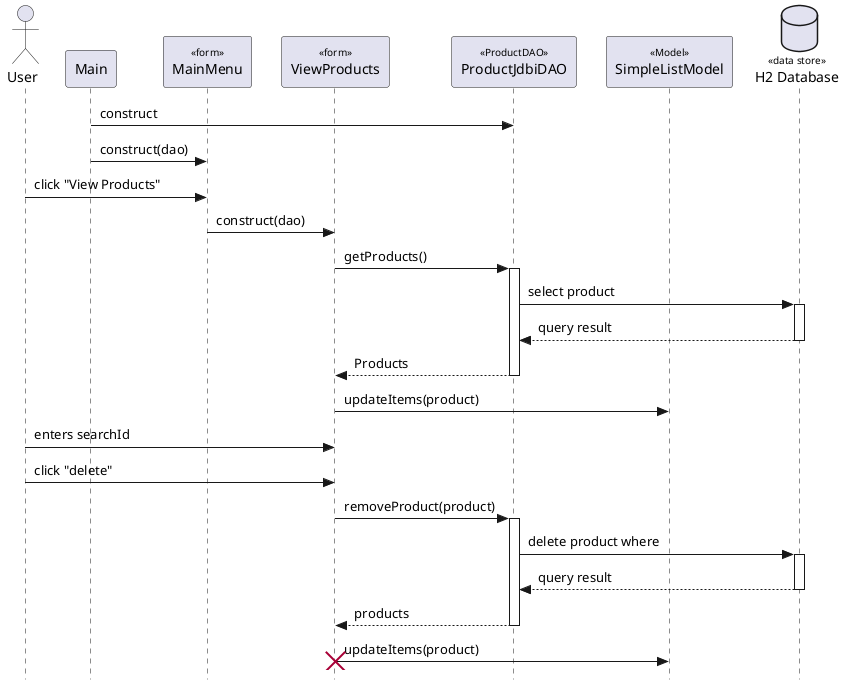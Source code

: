 @startuml

' === Style Tweaks ===

skinparam {
  Style StrictUML
  RoundCorner 5
  ParticipantPadding 10
  Padding 2
  SequenceStereotype {
    Font {
      Size 10
      Style plain
    }
  }
}

' === Actors / Participants

actor "User" as user
participant "Main" as main
participant "MainMenu" as menu <<form>>
participant "ViewProducts" as ViewProducts <<form>>
participant "ProductJdbiDAO" as J <<ProductDAO>>
participant "SimpleListModel" as list <<Model>>
database "H2 Database" as datastore <<data store>>

' === Messages ===

main -> J : construct
main -> menu : construct(dao)

user -> menu : click "View Products"
menu -> ViewProducts : construct(dao)
ViewProducts -> J++ : getProducts()

J -> datastore++ : select product

return query result
return Products

ViewProducts -> list : updateItems(product)



user -> ViewProducts : enters searchId

user -> ViewProducts : click "delete"

ViewProducts -> J++ : removeProduct(product)

J -> datastore++ : delete product where

return query result
return products

ViewProducts -> list : updateItems(product)

destroy ViewProducts

@enduml
